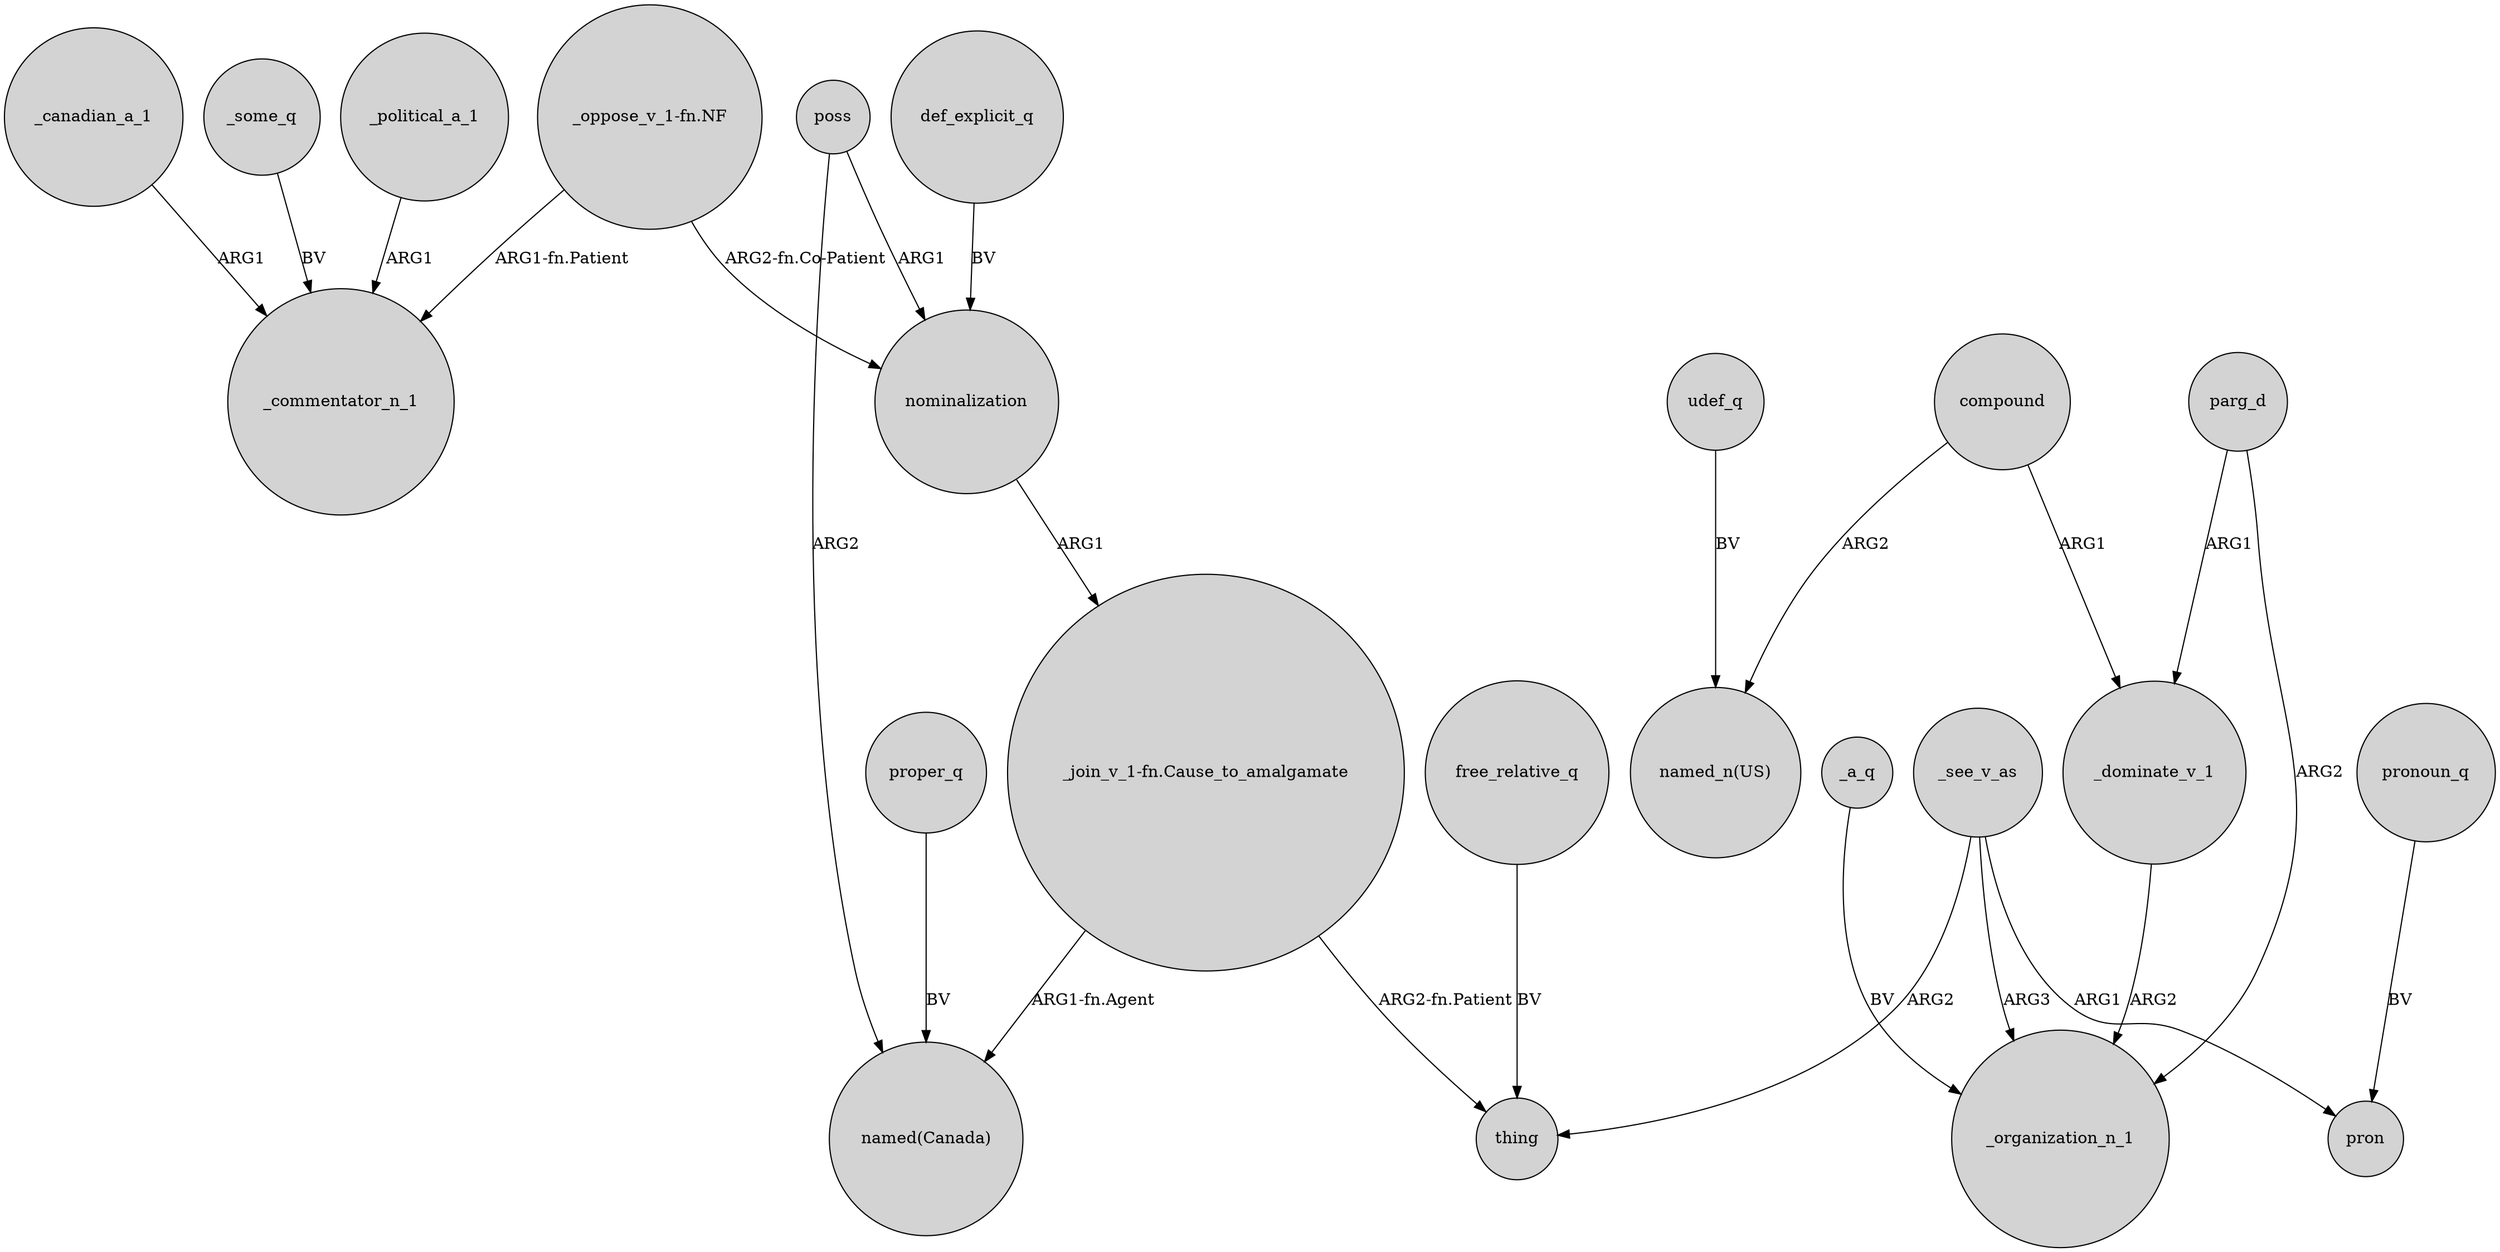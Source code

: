 digraph {
	node [shape=circle style=filled]
	"_oppose_v_1-fn.NF" -> _commentator_n_1 [label="ARG1-fn.Patient"]
	udef_q -> "named_n(US)" [label=BV]
	proper_q -> "named(Canada)" [label=BV]
	"_join_v_1-fn.Cause_to_amalgamate" -> "named(Canada)" [label="ARG1-fn.Agent"]
	_some_q -> _commentator_n_1 [label=BV]
	_dominate_v_1 -> _organization_n_1 [label=ARG2]
	nominalization -> "_join_v_1-fn.Cause_to_amalgamate" [label=ARG1]
	compound -> "named_n(US)" [label=ARG2]
	poss -> nominalization [label=ARG1]
	_see_v_as -> _organization_n_1 [label=ARG3]
	pronoun_q -> pron [label=BV]
	"_oppose_v_1-fn.NF" -> nominalization [label="ARG2-fn.Co-Patient"]
	compound -> _dominate_v_1 [label=ARG1]
	free_relative_q -> thing [label=BV]
	"_join_v_1-fn.Cause_to_amalgamate" -> thing [label="ARG2-fn.Patient"]
	poss -> "named(Canada)" [label=ARG2]
	parg_d -> _organization_n_1 [label=ARG2]
	_a_q -> _organization_n_1 [label=BV]
	def_explicit_q -> nominalization [label=BV]
	_see_v_as -> thing [label=ARG2]
	_see_v_as -> pron [label=ARG1]
	_political_a_1 -> _commentator_n_1 [label=ARG1]
	parg_d -> _dominate_v_1 [label=ARG1]
	_canadian_a_1 -> _commentator_n_1 [label=ARG1]
}
